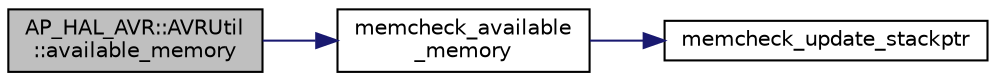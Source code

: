 digraph "AP_HAL_AVR::AVRUtil::available_memory"
{
 // INTERACTIVE_SVG=YES
  edge [fontname="Helvetica",fontsize="10",labelfontname="Helvetica",labelfontsize="10"];
  node [fontname="Helvetica",fontsize="10",shape=record];
  rankdir="LR";
  Node1 [label="AP_HAL_AVR::AVRUtil\l::available_memory",height=0.2,width=0.4,color="black", fillcolor="grey75", style="filled" fontcolor="black"];
  Node1 -> Node2 [color="midnightblue",fontsize="10",style="solid",fontname="Helvetica"];
  Node2 [label="memcheck_available\l_memory",height=0.2,width=0.4,color="black", fillcolor="white", style="filled",URL="$memcheck_8cpp.html#addb7792ac1af2b5d32e1defcb6a9b05f",tooltip="-*- tab-width: 4; Mode: C++; c-basic-offset: 4; indent-tabs-mode: nil -*- "];
  Node2 -> Node3 [color="midnightblue",fontsize="10",style="solid",fontname="Helvetica"];
  Node3 [label="memcheck_update_stackptr",height=0.2,width=0.4,color="black", fillcolor="white", style="filled",URL="$memcheck_8cpp.html#ad877c822db6b90086c3e74ea35b9d362"];
}
